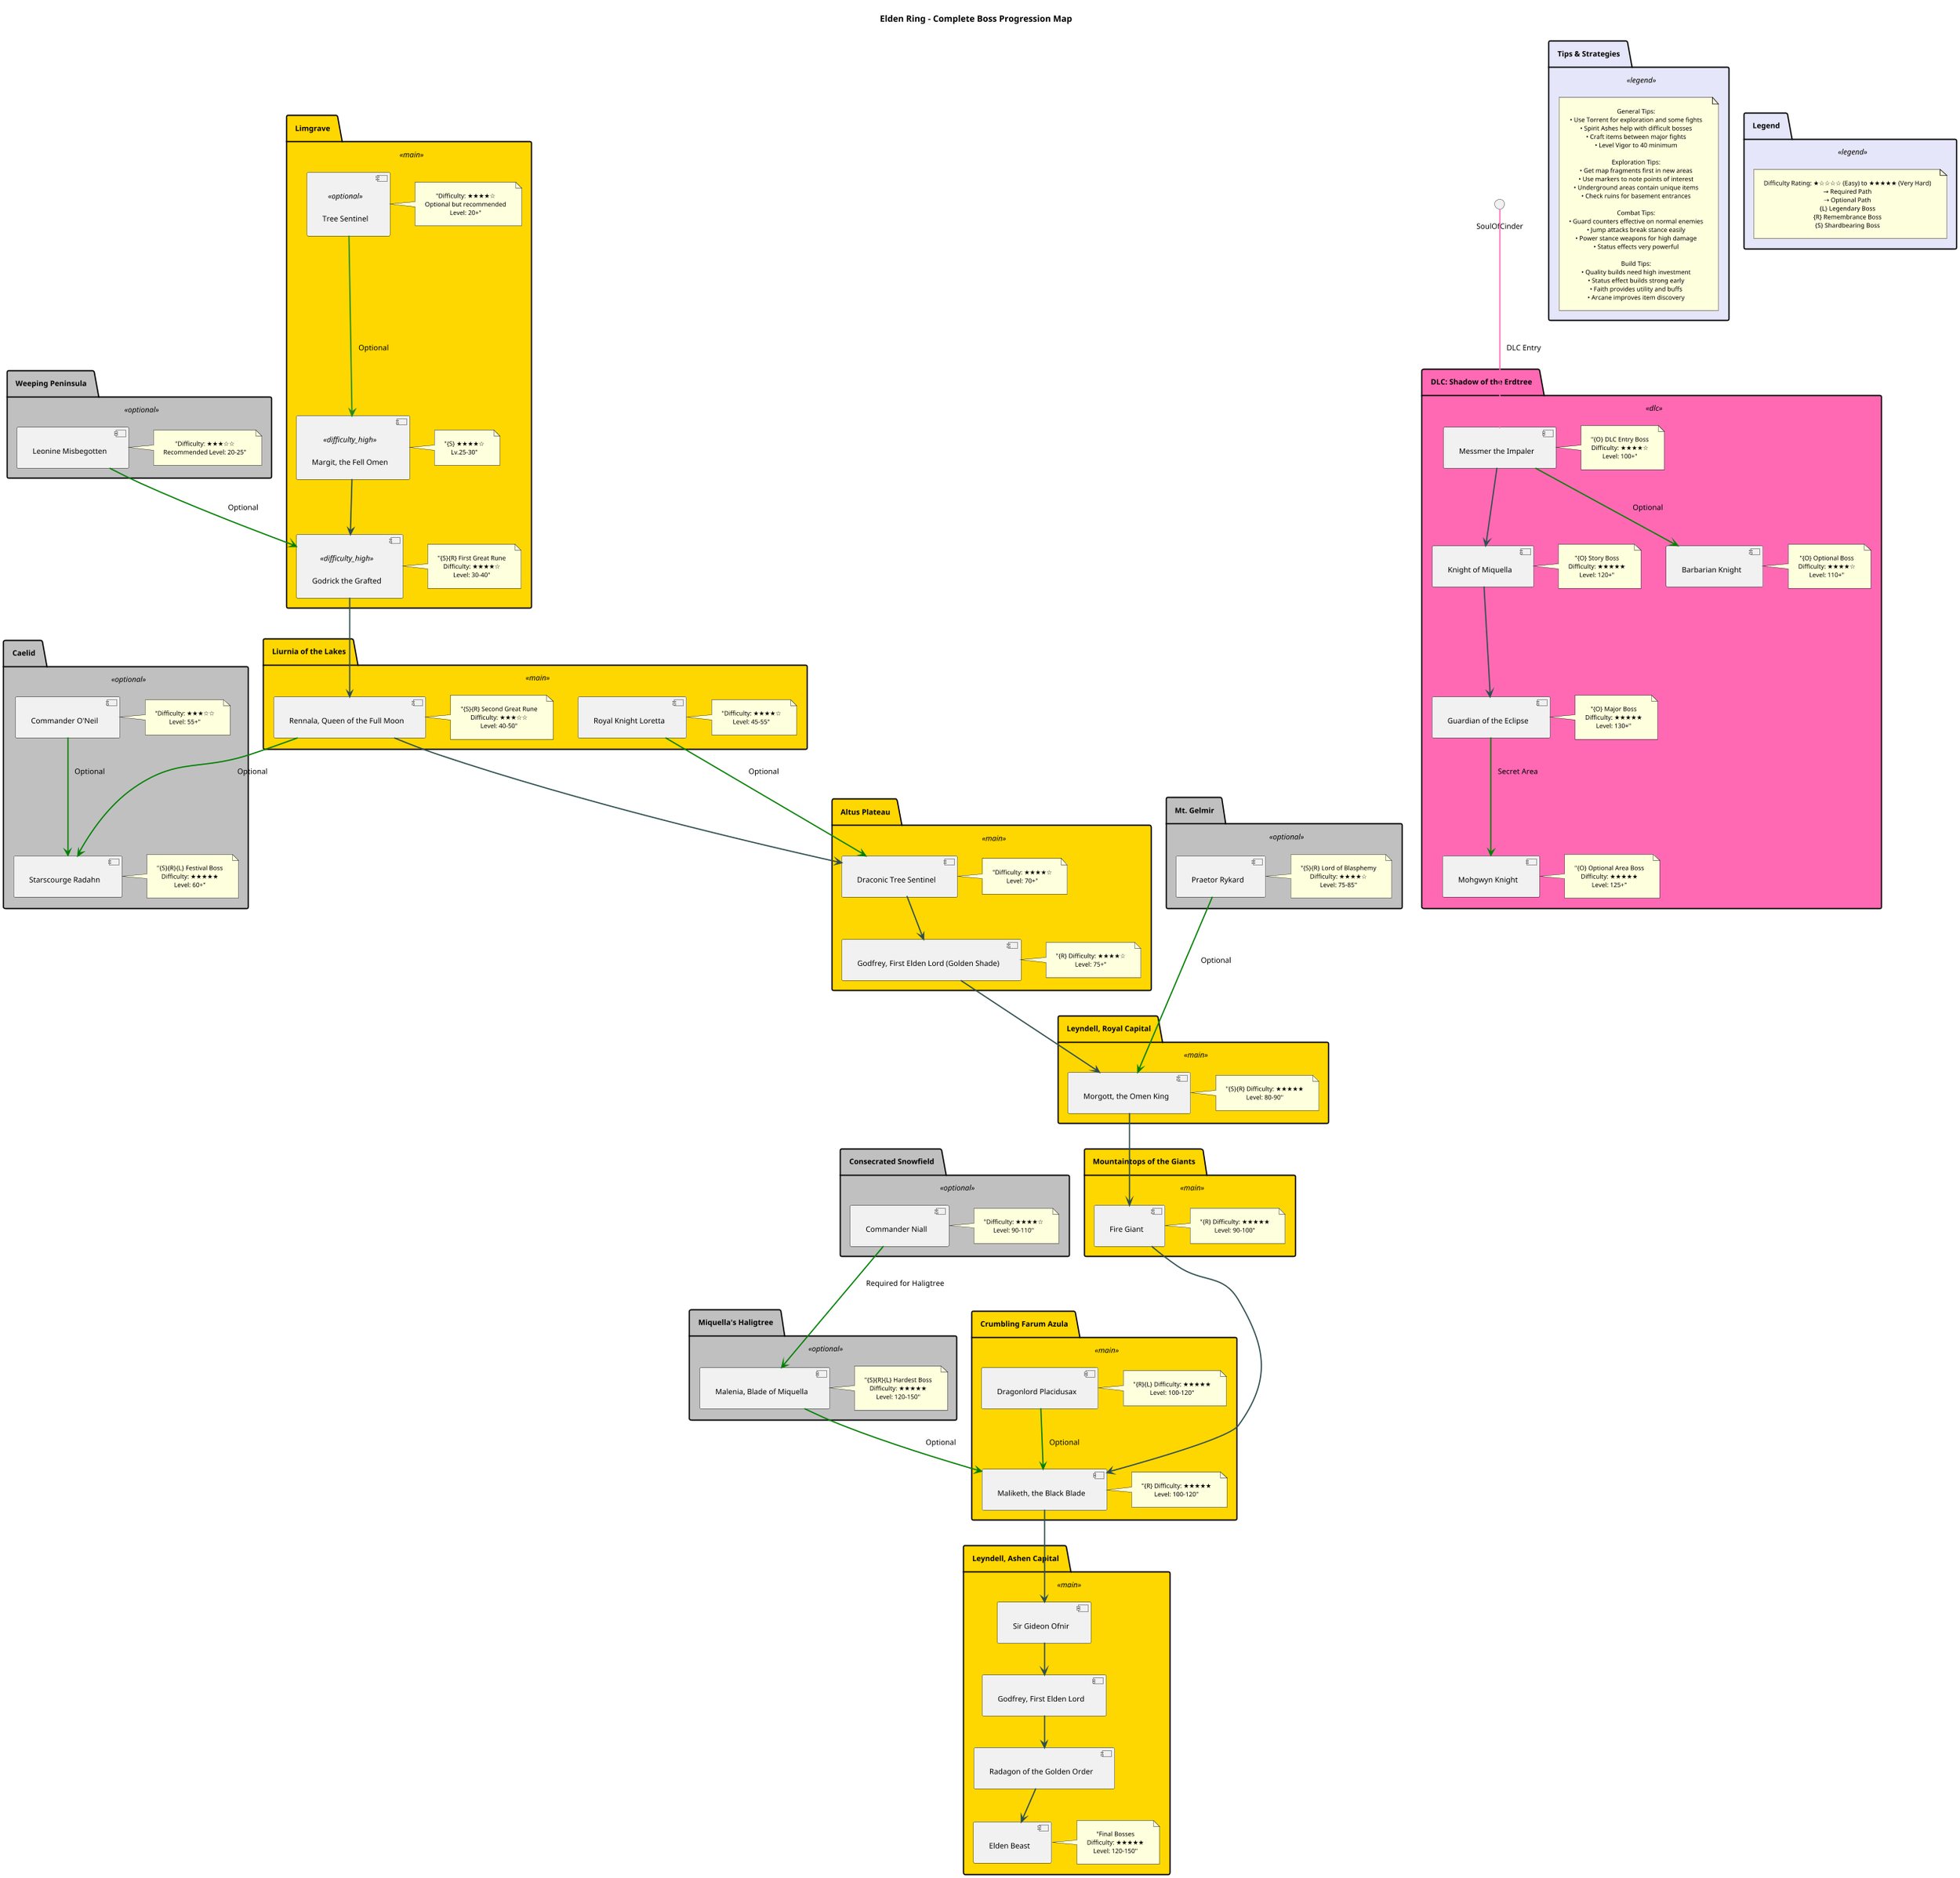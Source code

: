 @startuml
!define MAIN_COLOR #FFD700
!define OPTIONAL_COLOR #C0C0C0
!define DLC_COLOR #FF69B4
!define LEGEND_COLOR #E6E6FA
!define DIFFICULTY_HIGH #FF0000
!define DIFFICULTY_MEDIUM #FFA500
!define DIFFICULTY_LOW #008000

' Layout and Sizing Configuration
skinparam dpi 200
skinparam defaultTextAlignment center
skinparam nodesep 40
skinparam ranksep 50
skinparam padding 10
skinparam packagePadding 20

' Font Configurations
skinparam defaultFontSize 12
skinparam noteFontSize 10
skinparam noteFontStyle plain

' Arrow Styling
skinparam ArrowColor #2F4F4F
skinparam ArrowThickness 2
skinparam PathHoverColor #FF0000
skinparam PathColor #2F4F4F

' Package Styling
skinparam PackageBackgroundColor<<main>> MAIN_COLOR
skinparam PackageBackgroundColor<<optional>> OPTIONAL_COLOR
skinparam PackageBackgroundColor<<dlc>> DLC_COLOR
skinparam PackageBackgroundColor<<legend>> LEGEND_COLOR
skinparam PackageBorderThickness 2

' Node Styling
skinparam rectangleFontSize 12
skinparam rectanglePadding 10
skinparam rectangleBorderThickness 2

' Scale Configuration
scale max 1600 width
scale max 1200 height

' Layout Directives
top to bottom direction

' Group Related Areas
together {
    package "Legend" <<legend>>
    package "Tips & Strategies" <<legend>>
}

together {
    package "Limgrave" <<main>>
    package "Weeping Peninsula" <<optional>>
}

together {
    package "Liurnia of the Lakes" <<main>>
    package "Caelid" <<optional>>
}

together {
    package "Altus Plateau" <<main>>
    package "Mt. Gelmir" <<optional>>
}

together {
    package "Mountaintops of the Giants" <<main>>
    package "Consecrated Snowfield" <<optional>>
}

together {
    package "Crumbling Farum Azula" <<main>>
    package "Miquella's Haligtree" <<optional>>
}

title Elden Ring - Complete Boss Progression Map

package "Legend" <<legend>> {
    note as N1
        Difficulty Rating: ★☆☆☆☆ (Easy) to ★★★★★ (Very Hard)
        → Required Path
        ⇢ Optional Path
        {L} Legendary Boss
        {R} Remembrance Boss
        {S} Shardbearing Boss
    end note
}

package "Tips & Strategies" <<legend>> {
    note as Tips
        General Tips:
        • Use Torrent for exploration and some fights
        • Spirit Ashes help with difficult bosses
        • Craft items between major fights
        • Level Vigor to 40 minimum
        
        Exploration Tips:
        • Get map fragments first in new areas
        • Use markers to note points of interest
        • Underground areas contain unique items
        • Check ruins for basement entrances
        
        Combat Tips:
        • Guard counters effective on normal enemies
        • Jump attacks break stance easily
        • Power stance weapons for high damage
        • Status effects very powerful
        
        Build Tips:
        • Quality builds need high investment
        • Status effect builds strong early
        • Faith provides utility and buffs
        • Arcane improves item discovery
    end note
}

package "Limgrave" <<main>> {
    [Margit, the Fell Omen] <<difficulty_high>> as Margit
    note right: "{S} ★★★★☆\nLv.25-30"
    
    [Tree Sentinel] <<optional>> as TreeSentinel
    note right: "Difficulty: ★★★★☆\nOptional but recommended\nLevel: 20+"
    
    [Godrick the Grafted] <<difficulty_high>> as Godrick
    note right: "{S}{R} First Great Rune\nDifficulty: ★★★★☆\nLevel: 30-40"
}

package "Weeping Peninsula" <<optional>> {
    [Leonine Misbegotten] as Leonine
    note right: "Difficulty: ★★★☆☆\nRecommended Level: 20-25"
}

package "Liurnia of the Lakes" <<main>> {
    [Rennala, Queen of the Full Moon] as Rennala
    note right: "{S}{R} Second Great Rune\nDifficulty: ★★★☆☆\nLevel: 40-50"
    
    [Royal Knight Loretta] as Loretta
    note right: "Difficulty: ★★★★☆\nLevel: 45-55"
}

package "Caelid" <<optional>> {
    [Starscourge Radahn] as Radahn
    note right: "{S}{R}{L} Festival Boss\nDifficulty: ★★★★★\nLevel: 60+"
    
    [Commander O'Neil] as ONeil
    note right: "Difficulty: ★★★☆☆\nLevel: 55+"
}

package "Altus Plateau" <<main>> {
    [Draconic Tree Sentinel] as DraconicSentinel
    note right: "Difficulty: ★★★★☆\nLevel: 70+"
    
    [Godfrey, First Elden Lord (Golden Shade)] as GoldenGodfrey
    note right: "{R} Difficulty: ★★★★☆\nLevel: 75+"
}

package "Mt. Gelmir" <<optional>> {
    [Praetor Rykard] as Rykard
    note right: "{S}{R} Lord of Blasphemy\nDifficulty: ★★★★☆\nLevel: 75-85"
}

package "Leyndell, Royal Capital" <<main>> {
    [Morgott, the Omen King] as Morgott
    note right: "{S}{R} Difficulty: ★★★★★\nLevel: 80-90"
}

package "Mountaintops of the Giants" <<main>> {
    [Fire Giant] as FireGiant
    note right: "{R} Difficulty: ★★★★★\nLevel: 90-100"
}

package "Crumbling Farum Azula" <<main>> {
    [Dragonlord Placidusax] as Placidusax
    note right: "{R}{L} Difficulty: ★★★★★\nLevel: 100-120"
    
    [Maliketh, the Black Blade] as Maliketh
    note right: "{R} Difficulty: ★★★★★\nLevel: 100-120"
}

package "Consecrated Snowfield" <<optional>> {
    [Commander Niall] as Niall
    note right: "Difficulty: ★★★★☆\nLevel: 90-110"
}

package "Miquella's Haligtree" <<optional>> {
    [Malenia, Blade of Miquella] as Malenia
    note right: "{S}{R}{L} Hardest Boss\nDifficulty: ★★★★★\nLevel: 120-150"
}

package "Leyndell, Ashen Capital" <<main>> {
    [Sir Gideon Ofnir] as Gideon
    [Godfrey, First Elden Lord] as Godfrey
    [Radagon of the Golden Order] as Radagon
    [Elden Beast] as EldenBeast
    note right: "Final Bosses\nDifficulty: ★★★★★\nLevel: 120-150"
}

package "DLC: Shadow of the Erdtree" <<dlc>> {
    [Messmer the Impaler] as Messmer
    note right: "{O} DLC Entry Boss\nDifficulty: ★★★★☆\nLevel: 100+"
    
    [Knight of Miquella] as MiquellaBoss
    note right: "{O} Story Boss\nDifficulty: ★★★★★\nLevel: 120+"
    
    [Barbarian Knight] as Barbarian
    note right: "{O} Optional Boss\nDifficulty: ★★★★☆\nLevel: 110+"
    
    [Guardian of the Eclipse] as Eclipse
    note right: "{O} Major Boss\nDifficulty: ★★★★★\nLevel: 130+"
    
    [Mohgwyn Knight] as MohgwynBoss
    note right: "{O} Optional Area Boss\nDifficulty: ★★★★★\nLevel: 125+"
}

' Main Story Progression
skinparam PathHoverColor #FF0000
skinparam PathColor #2F4F4F
Margit --> Godrick
Godrick --> Rennala
Rennala --> DraconicSentinel
DraconicSentinel --> GoldenGodfrey
GoldenGodfrey --> Morgott
Morgott --> FireGiant
FireGiant --> Maliketh
Maliketh --> Gideon
Gideon --> Godfrey
Godfrey --> Radagon
Radagon --> EldenBeast

' Optional Paths
TreeSentinel -[thickness=2,#228B22]-> Margit : "Optional"
Leonine -[#green]-> Godrick : "Optional"
Rennala -[#green]-> Radahn : "Optional"
Loretta -[#green]-> DraconicSentinel : "Optional"
ONeil -[#green]-> Radahn : "Optional"
Rykard -[#green]-> Morgott : "Optional"
Placidusax -[#green]-> Maliketh : "Optional"
Niall -[#green]-> Malenia : "Required for Haligtree"
Malenia -[#green]-> Maliketh : "Optional"

' DLC Progression
SoulOfCinder -[thickness=2,#FF69B4]-> Messmer : "DLC Entry"
Messmer --> MiquellaBoss
MiquellaBoss --> Eclipse
Messmer -[#green]-> Barbarian : "Optional"
Eclipse -[#green]-> MohgwynBoss : "Secret Area"

@enduml
